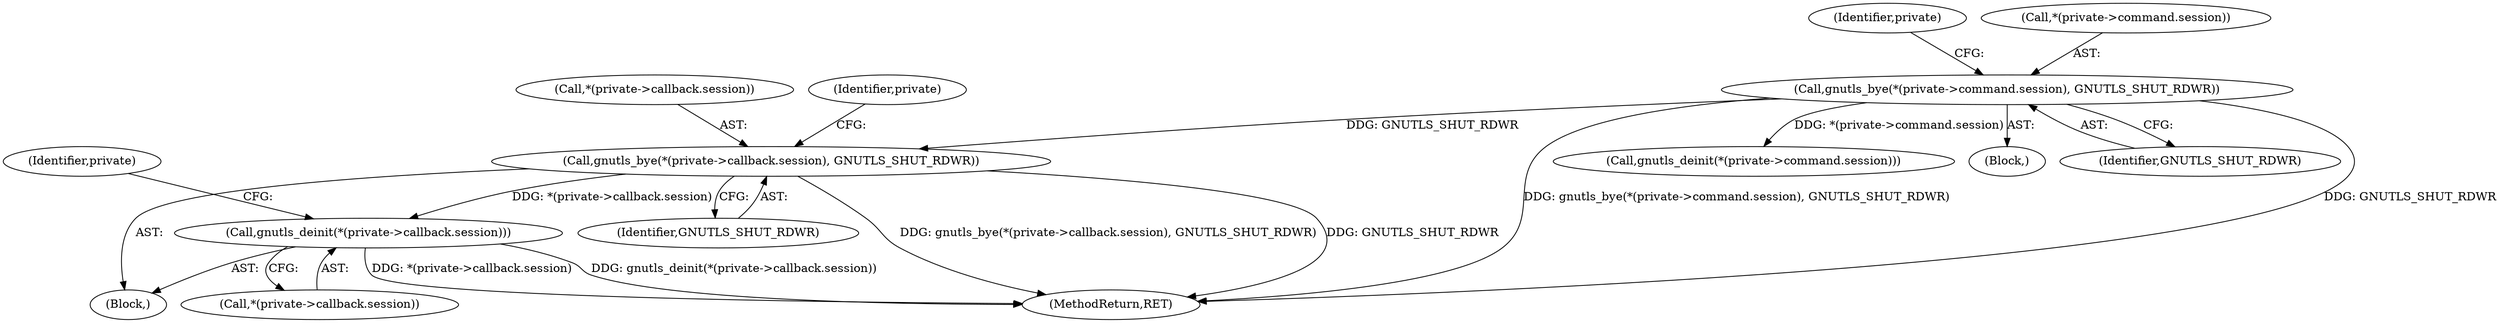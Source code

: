 digraph "0_pacemaker_564f7cc2a51dcd2f28ab12a13394f31be5aa3c93_9@pointer" {
"1000153" [label="(Call,gnutls_bye(*(private->callback.session), GNUTLS_SHUT_RDWR))"];
"1000125" [label="(Call,gnutls_bye(*(private->command.session), GNUTLS_SHUT_RDWR))"];
"1000161" [label="(Call,gnutls_deinit(*(private->callback.session)))"];
"1000153" [label="(Call,gnutls_bye(*(private->callback.session), GNUTLS_SHUT_RDWR))"];
"1000133" [label="(Call,gnutls_deinit(*(private->command.session)))"];
"1000161" [label="(Call,gnutls_deinit(*(private->callback.session)))"];
"1000152" [label="(Block,)"];
"1000125" [label="(Call,gnutls_bye(*(private->command.session), GNUTLS_SHUT_RDWR))"];
"1000154" [label="(Call,*(private->callback.session))"];
"1000124" [label="(Block,)"];
"1000132" [label="(Identifier,GNUTLS_SHUT_RDWR)"];
"1000137" [label="(Identifier,private)"];
"1000160" [label="(Identifier,GNUTLS_SHUT_RDWR)"];
"1000279" [label="(MethodReturn,RET)"];
"1000162" [label="(Call,*(private->callback.session))"];
"1000171" [label="(Identifier,private)"];
"1000165" [label="(Identifier,private)"];
"1000126" [label="(Call,*(private->command.session))"];
"1000153" -> "1000152"  [label="AST: "];
"1000153" -> "1000160"  [label="CFG: "];
"1000154" -> "1000153"  [label="AST: "];
"1000160" -> "1000153"  [label="AST: "];
"1000165" -> "1000153"  [label="CFG: "];
"1000153" -> "1000279"  [label="DDG: gnutls_bye(*(private->callback.session), GNUTLS_SHUT_RDWR)"];
"1000153" -> "1000279"  [label="DDG: GNUTLS_SHUT_RDWR"];
"1000125" -> "1000153"  [label="DDG: GNUTLS_SHUT_RDWR"];
"1000153" -> "1000161"  [label="DDG: *(private->callback.session)"];
"1000125" -> "1000124"  [label="AST: "];
"1000125" -> "1000132"  [label="CFG: "];
"1000126" -> "1000125"  [label="AST: "];
"1000132" -> "1000125"  [label="AST: "];
"1000137" -> "1000125"  [label="CFG: "];
"1000125" -> "1000279"  [label="DDG: GNUTLS_SHUT_RDWR"];
"1000125" -> "1000279"  [label="DDG: gnutls_bye(*(private->command.session), GNUTLS_SHUT_RDWR)"];
"1000125" -> "1000133"  [label="DDG: *(private->command.session)"];
"1000161" -> "1000152"  [label="AST: "];
"1000161" -> "1000162"  [label="CFG: "];
"1000162" -> "1000161"  [label="AST: "];
"1000171" -> "1000161"  [label="CFG: "];
"1000161" -> "1000279"  [label="DDG: *(private->callback.session)"];
"1000161" -> "1000279"  [label="DDG: gnutls_deinit(*(private->callback.session))"];
}
